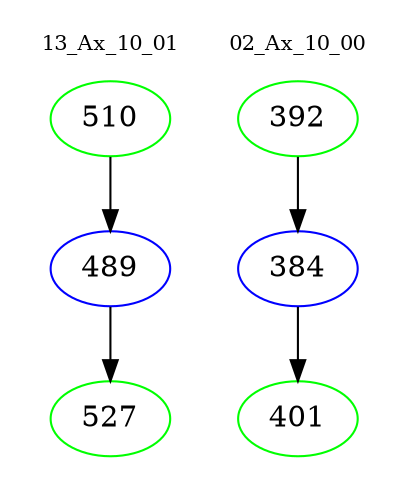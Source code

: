 digraph{
subgraph cluster_0 {
color = white
label = "13_Ax_10_01";
fontsize=10;
T0_510 [label="510", color="green"]
T0_510 -> T0_489 [color="black"]
T0_489 [label="489", color="blue"]
T0_489 -> T0_527 [color="black"]
T0_527 [label="527", color="green"]
}
subgraph cluster_1 {
color = white
label = "02_Ax_10_00";
fontsize=10;
T1_392 [label="392", color="green"]
T1_392 -> T1_384 [color="black"]
T1_384 [label="384", color="blue"]
T1_384 -> T1_401 [color="black"]
T1_401 [label="401", color="green"]
}
}
